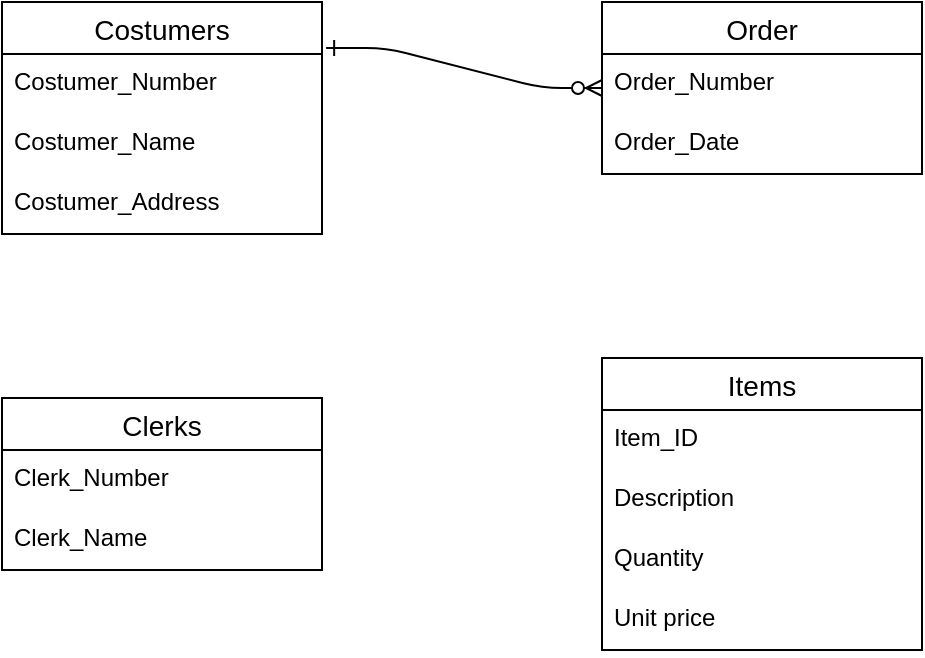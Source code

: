<mxfile version="17.1.2" type="github">
  <diagram id="R2lEEEUBdFMjLlhIrx00" name="Page-1">
    <mxGraphModel dx="1422" dy="762" grid="1" gridSize="10" guides="1" tooltips="1" connect="1" arrows="1" fold="1" page="1" pageScale="1" pageWidth="850" pageHeight="1100" math="0" shadow="0" extFonts="Permanent Marker^https://fonts.googleapis.com/css?family=Permanent+Marker">
      <root>
        <mxCell id="0" />
        <mxCell id="1" parent="0" />
        <mxCell id="C-vyLk0tnHw3VtMMgP7b-1" value="" style="edgeStyle=entityRelationEdgeStyle;endArrow=ERzeroToMany;startArrow=ERone;endFill=1;startFill=0;exitX=1.013;exitY=-0.1;exitDx=0;exitDy=0;exitPerimeter=0;" parent="1" source="nPyQXtnYc-SB_hdr8rfN-92" edge="1">
          <mxGeometry width="100" height="100" relative="1" as="geometry">
            <mxPoint x="390" y="165" as="sourcePoint" />
            <mxPoint x="450" y="195" as="targetPoint" />
          </mxGeometry>
        </mxCell>
        <mxCell id="nPyQXtnYc-SB_hdr8rfN-91" value="Costumers" style="swimlane;fontStyle=0;childLayout=stackLayout;horizontal=1;startSize=26;horizontalStack=0;resizeParent=1;resizeParentMax=0;resizeLast=0;collapsible=1;marginBottom=0;align=center;fontSize=14;strokeColor=default;" vertex="1" parent="1">
          <mxGeometry x="150" y="152" width="160" height="116" as="geometry" />
        </mxCell>
        <mxCell id="nPyQXtnYc-SB_hdr8rfN-92" value="Costumer_Number" style="text;strokeColor=none;fillColor=none;spacingLeft=4;spacingRight=4;overflow=hidden;rotatable=0;points=[[0,0.5],[1,0.5]];portConstraint=eastwest;fontSize=12;" vertex="1" parent="nPyQXtnYc-SB_hdr8rfN-91">
          <mxGeometry y="26" width="160" height="30" as="geometry" />
        </mxCell>
        <mxCell id="nPyQXtnYc-SB_hdr8rfN-93" value="Costumer_Name" style="text;strokeColor=none;fillColor=none;spacingLeft=4;spacingRight=4;overflow=hidden;rotatable=0;points=[[0,0.5],[1,0.5]];portConstraint=eastwest;fontSize=12;" vertex="1" parent="nPyQXtnYc-SB_hdr8rfN-91">
          <mxGeometry y="56" width="160" height="30" as="geometry" />
        </mxCell>
        <mxCell id="nPyQXtnYc-SB_hdr8rfN-94" value="Costumer_Address" style="text;strokeColor=none;fillColor=none;spacingLeft=4;spacingRight=4;overflow=hidden;rotatable=0;points=[[0,0.5],[1,0.5]];portConstraint=eastwest;fontSize=12;" vertex="1" parent="nPyQXtnYc-SB_hdr8rfN-91">
          <mxGeometry y="86" width="160" height="30" as="geometry" />
        </mxCell>
        <mxCell id="nPyQXtnYc-SB_hdr8rfN-121" value="Clerks" style="swimlane;fontStyle=0;childLayout=stackLayout;horizontal=1;startSize=26;horizontalStack=0;resizeParent=1;resizeParentMax=0;resizeLast=0;collapsible=1;marginBottom=0;align=center;fontSize=14;strokeColor=default;" vertex="1" parent="1">
          <mxGeometry x="150" y="350" width="160" height="86" as="geometry" />
        </mxCell>
        <mxCell id="nPyQXtnYc-SB_hdr8rfN-122" value="Clerk_Number" style="text;strokeColor=none;fillColor=none;spacingLeft=4;spacingRight=4;overflow=hidden;rotatable=0;points=[[0,0.5],[1,0.5]];portConstraint=eastwest;fontSize=12;" vertex="1" parent="nPyQXtnYc-SB_hdr8rfN-121">
          <mxGeometry y="26" width="160" height="30" as="geometry" />
        </mxCell>
        <mxCell id="nPyQXtnYc-SB_hdr8rfN-123" value="Clerk_Name" style="text;strokeColor=none;fillColor=none;spacingLeft=4;spacingRight=4;overflow=hidden;rotatable=0;points=[[0,0.5],[1,0.5]];portConstraint=eastwest;fontSize=12;" vertex="1" parent="nPyQXtnYc-SB_hdr8rfN-121">
          <mxGeometry y="56" width="160" height="30" as="geometry" />
        </mxCell>
        <mxCell id="nPyQXtnYc-SB_hdr8rfN-125" value="Order" style="swimlane;fontStyle=0;childLayout=stackLayout;horizontal=1;startSize=26;horizontalStack=0;resizeParent=1;resizeParentMax=0;resizeLast=0;collapsible=1;marginBottom=0;align=center;fontSize=14;strokeColor=default;" vertex="1" parent="1">
          <mxGeometry x="450" y="152" width="160" height="86" as="geometry" />
        </mxCell>
        <mxCell id="nPyQXtnYc-SB_hdr8rfN-126" value="Order_Number" style="text;strokeColor=none;fillColor=none;spacingLeft=4;spacingRight=4;overflow=hidden;rotatable=0;points=[[0,0.5],[1,0.5]];portConstraint=eastwest;fontSize=12;" vertex="1" parent="nPyQXtnYc-SB_hdr8rfN-125">
          <mxGeometry y="26" width="160" height="30" as="geometry" />
        </mxCell>
        <mxCell id="nPyQXtnYc-SB_hdr8rfN-127" value="Order_Date" style="text;strokeColor=none;fillColor=none;spacingLeft=4;spacingRight=4;overflow=hidden;rotatable=0;points=[[0,0.5],[1,0.5]];portConstraint=eastwest;fontSize=12;" vertex="1" parent="nPyQXtnYc-SB_hdr8rfN-125">
          <mxGeometry y="56" width="160" height="30" as="geometry" />
        </mxCell>
        <mxCell id="nPyQXtnYc-SB_hdr8rfN-129" value="Items" style="swimlane;fontStyle=0;childLayout=stackLayout;horizontal=1;startSize=26;horizontalStack=0;resizeParent=1;resizeParentMax=0;resizeLast=0;collapsible=1;marginBottom=0;align=center;fontSize=14;strokeColor=default;" vertex="1" parent="1">
          <mxGeometry x="450" y="330" width="160" height="146" as="geometry" />
        </mxCell>
        <mxCell id="nPyQXtnYc-SB_hdr8rfN-130" value="Item_ID" style="text;strokeColor=none;fillColor=none;spacingLeft=4;spacingRight=4;overflow=hidden;rotatable=0;points=[[0,0.5],[1,0.5]];portConstraint=eastwest;fontSize=12;" vertex="1" parent="nPyQXtnYc-SB_hdr8rfN-129">
          <mxGeometry y="26" width="160" height="30" as="geometry" />
        </mxCell>
        <mxCell id="nPyQXtnYc-SB_hdr8rfN-131" value="Description" style="text;strokeColor=none;fillColor=none;spacingLeft=4;spacingRight=4;overflow=hidden;rotatable=0;points=[[0,0.5],[1,0.5]];portConstraint=eastwest;fontSize=12;" vertex="1" parent="nPyQXtnYc-SB_hdr8rfN-129">
          <mxGeometry y="56" width="160" height="30" as="geometry" />
        </mxCell>
        <mxCell id="nPyQXtnYc-SB_hdr8rfN-132" value="Quantity" style="text;strokeColor=none;fillColor=none;spacingLeft=4;spacingRight=4;overflow=hidden;rotatable=0;points=[[0,0.5],[1,0.5]];portConstraint=eastwest;fontSize=12;" vertex="1" parent="nPyQXtnYc-SB_hdr8rfN-129">
          <mxGeometry y="86" width="160" height="30" as="geometry" />
        </mxCell>
        <mxCell id="nPyQXtnYc-SB_hdr8rfN-134" value="Unit price" style="text;strokeColor=none;fillColor=none;spacingLeft=4;spacingRight=4;overflow=hidden;rotatable=0;points=[[0,0.5],[1,0.5]];portConstraint=eastwest;fontSize=12;" vertex="1" parent="nPyQXtnYc-SB_hdr8rfN-129">
          <mxGeometry y="116" width="160" height="30" as="geometry" />
        </mxCell>
      </root>
    </mxGraphModel>
  </diagram>
</mxfile>
